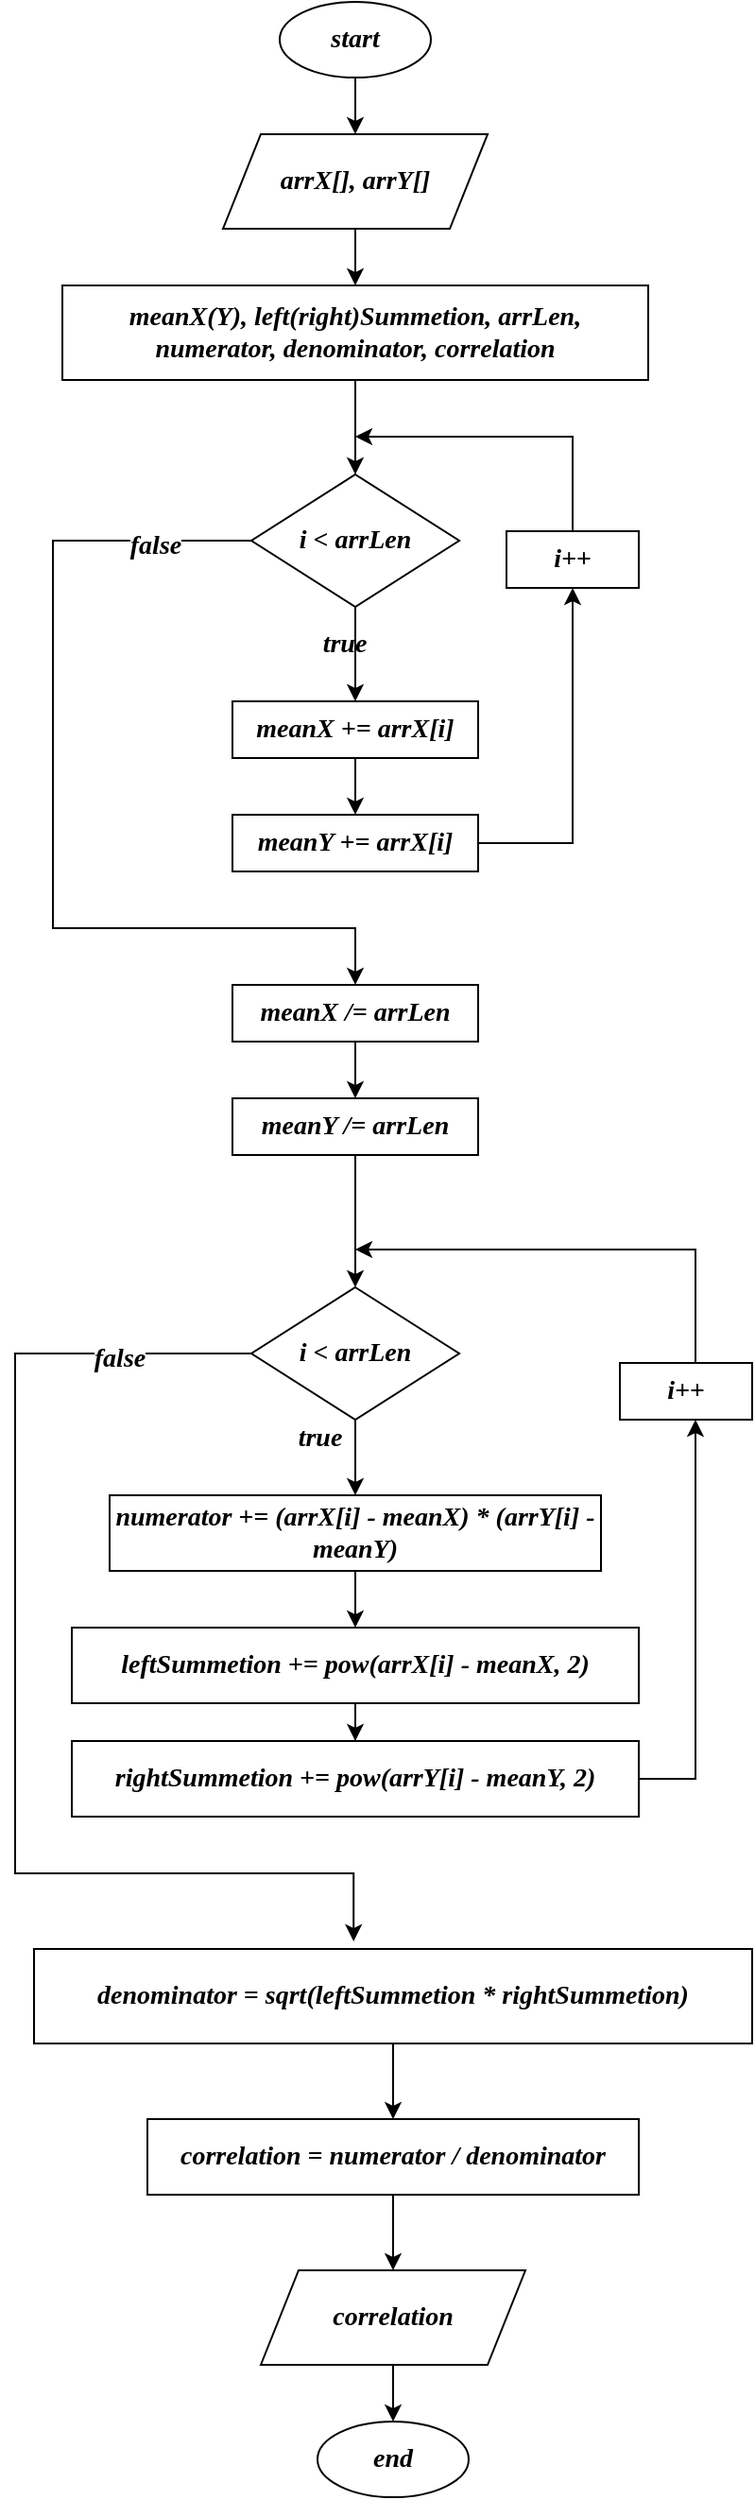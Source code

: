 <mxfile version="22.0.8" type="device">
  <diagram id="b4UuLjqhr-1FgKDTSx36" name="Page-1">
    <mxGraphModel dx="880" dy="529" grid="1" gridSize="10" guides="1" tooltips="1" connect="1" arrows="1" fold="1" page="0" pageScale="1" pageWidth="850" pageHeight="1100" math="0" shadow="0">
      <root>
        <mxCell id="0" />
        <mxCell id="1" parent="0" />
        <mxCell id="kCXG5rWQYnC--I2TirKU-3" value="" style="edgeStyle=orthogonalEdgeStyle;rounded=0;orthogonalLoop=1;jettySize=auto;html=1;" edge="1" parent="1" source="kCXG5rWQYnC--I2TirKU-1" target="kCXG5rWQYnC--I2TirKU-2">
          <mxGeometry relative="1" as="geometry" />
        </mxCell>
        <mxCell id="kCXG5rWQYnC--I2TirKU-1" value="start" style="ellipse;whiteSpace=wrap;html=1;fontFamily=Comic Sans MS;fontStyle=3;fontSize=14;" vertex="1" parent="1">
          <mxGeometry x="160" y="40" width="80" height="40" as="geometry" />
        </mxCell>
        <mxCell id="kCXG5rWQYnC--I2TirKU-5" value="" style="edgeStyle=orthogonalEdgeStyle;rounded=0;orthogonalLoop=1;jettySize=auto;html=1;" edge="1" parent="1" source="kCXG5rWQYnC--I2TirKU-2" target="kCXG5rWQYnC--I2TirKU-4">
          <mxGeometry relative="1" as="geometry" />
        </mxCell>
        <mxCell id="kCXG5rWQYnC--I2TirKU-2" value="arrX[], arrY[]" style="shape=parallelogram;perimeter=parallelogramPerimeter;whiteSpace=wrap;html=1;fixedSize=1;fontSize=14;fontFamily=Comic Sans MS;fontStyle=3;" vertex="1" parent="1">
          <mxGeometry x="130" y="110" width="140" height="50" as="geometry" />
        </mxCell>
        <mxCell id="kCXG5rWQYnC--I2TirKU-7" value="" style="edgeStyle=orthogonalEdgeStyle;rounded=0;orthogonalLoop=1;jettySize=auto;html=1;" edge="1" parent="1" source="kCXG5rWQYnC--I2TirKU-4" target="kCXG5rWQYnC--I2TirKU-6">
          <mxGeometry relative="1" as="geometry" />
        </mxCell>
        <mxCell id="kCXG5rWQYnC--I2TirKU-4" value="meanX(Y), left(right)Summetion, arrLen,&lt;br&gt;numerator, denominator, correlation" style="whiteSpace=wrap;html=1;fontSize=14;fontFamily=Comic Sans MS;fontStyle=3;" vertex="1" parent="1">
          <mxGeometry x="45" y="190" width="310" height="50" as="geometry" />
        </mxCell>
        <mxCell id="kCXG5rWQYnC--I2TirKU-8" style="edgeStyle=orthogonalEdgeStyle;rounded=0;orthogonalLoop=1;jettySize=auto;html=1;" edge="1" parent="1" source="kCXG5rWQYnC--I2TirKU-6">
          <mxGeometry relative="1" as="geometry">
            <mxPoint x="200" y="560" as="targetPoint" />
            <Array as="points">
              <mxPoint x="40" y="325" />
              <mxPoint x="40" y="530" />
            </Array>
          </mxGeometry>
        </mxCell>
        <mxCell id="kCXG5rWQYnC--I2TirKU-10" value="&lt;font face=&quot;Comic Sans MS&quot;&gt;&lt;span style=&quot;font-size: 14px;&quot;&gt;&lt;b&gt;&lt;i&gt;false&lt;/i&gt;&lt;/b&gt;&lt;/span&gt;&lt;/font&gt;" style="edgeLabel;html=1;align=center;verticalAlign=middle;resizable=0;points=[];" vertex="1" connectable="0" parent="kCXG5rWQYnC--I2TirKU-8">
          <mxGeometry x="-0.657" y="3" relative="1" as="geometry">
            <mxPoint x="35" as="offset" />
          </mxGeometry>
        </mxCell>
        <mxCell id="kCXG5rWQYnC--I2TirKU-14" value="&lt;font face=&quot;Comic Sans MS&quot;&gt;&lt;span style=&quot;font-size: 14px;&quot;&gt;&lt;b&gt;&lt;i&gt;true&lt;/i&gt;&lt;/b&gt;&lt;/span&gt;&lt;/font&gt;" style="edgeLabel;html=1;align=center;verticalAlign=middle;resizable=0;points=[];" vertex="1" connectable="0" parent="kCXG5rWQYnC--I2TirKU-8">
          <mxGeometry x="-0.657" y="3" relative="1" as="geometry">
            <mxPoint x="135" y="52" as="offset" />
          </mxGeometry>
        </mxCell>
        <mxCell id="kCXG5rWQYnC--I2TirKU-12" value="" style="edgeStyle=orthogonalEdgeStyle;rounded=0;orthogonalLoop=1;jettySize=auto;html=1;" edge="1" parent="1" source="kCXG5rWQYnC--I2TirKU-6" target="kCXG5rWQYnC--I2TirKU-11">
          <mxGeometry relative="1" as="geometry">
            <Array as="points">
              <mxPoint x="200" y="380" />
              <mxPoint x="200" y="380" />
            </Array>
          </mxGeometry>
        </mxCell>
        <mxCell id="kCXG5rWQYnC--I2TirKU-6" value="i &amp;lt; arrLen" style="rhombus;whiteSpace=wrap;html=1;fontSize=14;fontFamily=Comic Sans MS;fontStyle=3;" vertex="1" parent="1">
          <mxGeometry x="145" y="290" width="110" height="70" as="geometry" />
        </mxCell>
        <mxCell id="kCXG5rWQYnC--I2TirKU-18" value="" style="edgeStyle=orthogonalEdgeStyle;rounded=0;orthogonalLoop=1;jettySize=auto;html=1;" edge="1" parent="1" source="kCXG5rWQYnC--I2TirKU-11" target="kCXG5rWQYnC--I2TirKU-17">
          <mxGeometry relative="1" as="geometry" />
        </mxCell>
        <mxCell id="kCXG5rWQYnC--I2TirKU-11" value="meanX += arrX[i]" style="whiteSpace=wrap;html=1;fontSize=14;fontFamily=Comic Sans MS;fontStyle=3;" vertex="1" parent="1">
          <mxGeometry x="135" y="410" width="130" height="30" as="geometry" />
        </mxCell>
        <mxCell id="kCXG5rWQYnC--I2TirKU-19" style="edgeStyle=orthogonalEdgeStyle;rounded=0;orthogonalLoop=1;jettySize=auto;html=1;" edge="1" parent="1" source="kCXG5rWQYnC--I2TirKU-17" target="kCXG5rWQYnC--I2TirKU-20">
          <mxGeometry relative="1" as="geometry">
            <mxPoint x="360" y="380" as="targetPoint" />
          </mxGeometry>
        </mxCell>
        <mxCell id="kCXG5rWQYnC--I2TirKU-17" value="meanY += arrX[i]" style="whiteSpace=wrap;html=1;fontSize=14;fontFamily=Comic Sans MS;fontStyle=3;" vertex="1" parent="1">
          <mxGeometry x="135" y="470" width="130" height="30" as="geometry" />
        </mxCell>
        <mxCell id="kCXG5rWQYnC--I2TirKU-21" style="edgeStyle=orthogonalEdgeStyle;rounded=0;orthogonalLoop=1;jettySize=auto;html=1;" edge="1" parent="1" source="kCXG5rWQYnC--I2TirKU-20">
          <mxGeometry relative="1" as="geometry">
            <mxPoint x="200" y="270" as="targetPoint" />
            <Array as="points">
              <mxPoint x="315" y="270" />
            </Array>
          </mxGeometry>
        </mxCell>
        <mxCell id="kCXG5rWQYnC--I2TirKU-20" value="i++" style="rounded=0;whiteSpace=wrap;html=1;fontStyle=3;fontFamily=Comic Sans MS;fontSize=14;" vertex="1" parent="1">
          <mxGeometry x="280" y="320" width="70" height="30" as="geometry" />
        </mxCell>
        <mxCell id="kCXG5rWQYnC--I2TirKU-26" value="" style="edgeStyle=orthogonalEdgeStyle;rounded=0;orthogonalLoop=1;jettySize=auto;html=1;" edge="1" parent="1" source="kCXG5rWQYnC--I2TirKU-23" target="kCXG5rWQYnC--I2TirKU-24">
          <mxGeometry relative="1" as="geometry" />
        </mxCell>
        <mxCell id="kCXG5rWQYnC--I2TirKU-23" value="meanX /= arrLen" style="whiteSpace=wrap;html=1;fontSize=14;fontFamily=Comic Sans MS;fontStyle=3;" vertex="1" parent="1">
          <mxGeometry x="135" y="560" width="130" height="30" as="geometry" />
        </mxCell>
        <mxCell id="kCXG5rWQYnC--I2TirKU-27" style="edgeStyle=orthogonalEdgeStyle;rounded=0;orthogonalLoop=1;jettySize=auto;html=1;" edge="1" parent="1" source="kCXG5rWQYnC--I2TirKU-24">
          <mxGeometry relative="1" as="geometry">
            <mxPoint x="200" y="720" as="targetPoint" />
          </mxGeometry>
        </mxCell>
        <mxCell id="kCXG5rWQYnC--I2TirKU-24" value="meanY /= arrLen" style="whiteSpace=wrap;html=1;fontSize=14;fontFamily=Comic Sans MS;fontStyle=3;" vertex="1" parent="1">
          <mxGeometry x="135" y="620" width="130" height="30" as="geometry" />
        </mxCell>
        <mxCell id="kCXG5rWQYnC--I2TirKU-38" style="edgeStyle=orthogonalEdgeStyle;rounded=0;orthogonalLoop=1;jettySize=auto;html=1;entryX=0.445;entryY=-0.08;entryDx=0;entryDy=0;entryPerimeter=0;" edge="1" source="kCXG5rWQYnC--I2TirKU-42" parent="1" target="kCXG5rWQYnC--I2TirKU-49">
          <mxGeometry relative="1" as="geometry">
            <mxPoint x="200" y="1060" as="targetPoint" />
            <Array as="points">
              <mxPoint x="20" y="755" />
              <mxPoint x="20" y="1030" />
              <mxPoint x="199" y="1030" />
            </Array>
          </mxGeometry>
        </mxCell>
        <mxCell id="kCXG5rWQYnC--I2TirKU-39" value="&lt;font face=&quot;Comic Sans MS&quot;&gt;&lt;span style=&quot;font-size: 14px;&quot;&gt;&lt;b&gt;&lt;i&gt;false&lt;/i&gt;&lt;/b&gt;&lt;/span&gt;&lt;/font&gt;" style="edgeLabel;html=1;align=center;verticalAlign=middle;resizable=0;points=[];" vertex="1" connectable="0" parent="kCXG5rWQYnC--I2TirKU-38">
          <mxGeometry x="-0.657" y="3" relative="1" as="geometry">
            <mxPoint x="35" as="offset" />
          </mxGeometry>
        </mxCell>
        <mxCell id="kCXG5rWQYnC--I2TirKU-40" value="&lt;font face=&quot;Comic Sans MS&quot;&gt;&lt;span style=&quot;font-size: 14px;&quot;&gt;&lt;b&gt;&lt;i&gt;true&lt;/i&gt;&lt;/b&gt;&lt;/span&gt;&lt;/font&gt;" style="edgeLabel;html=1;align=center;verticalAlign=middle;resizable=0;points=[];" vertex="1" connectable="0" parent="kCXG5rWQYnC--I2TirKU-38">
          <mxGeometry x="-0.657" y="3" relative="1" as="geometry">
            <mxPoint x="141" y="42" as="offset" />
          </mxGeometry>
        </mxCell>
        <mxCell id="kCXG5rWQYnC--I2TirKU-41" value="" style="edgeStyle=orthogonalEdgeStyle;rounded=0;orthogonalLoop=1;jettySize=auto;html=1;" edge="1" source="kCXG5rWQYnC--I2TirKU-42" target="kCXG5rWQYnC--I2TirKU-44" parent="1">
          <mxGeometry relative="1" as="geometry">
            <Array as="points">
              <mxPoint x="200" y="810" />
              <mxPoint x="200" y="810" />
            </Array>
          </mxGeometry>
        </mxCell>
        <mxCell id="kCXG5rWQYnC--I2TirKU-42" value="i &amp;lt; arrLen" style="rhombus;whiteSpace=wrap;html=1;fontSize=14;fontFamily=Comic Sans MS;fontStyle=3;" vertex="1" parent="1">
          <mxGeometry x="145" y="720" width="110" height="70" as="geometry" />
        </mxCell>
        <mxCell id="kCXG5rWQYnC--I2TirKU-43" value="" style="edgeStyle=orthogonalEdgeStyle;rounded=0;orthogonalLoop=1;jettySize=auto;html=1;" edge="1" source="kCXG5rWQYnC--I2TirKU-44" target="kCXG5rWQYnC--I2TirKU-46" parent="1">
          <mxGeometry relative="1" as="geometry" />
        </mxCell>
        <mxCell id="kCXG5rWQYnC--I2TirKU-44" value="numerator += (arrX[i] - meanX) * (arrY[i] - meanY)" style="whiteSpace=wrap;html=1;fontSize=14;fontFamily=Comic Sans MS;fontStyle=3;" vertex="1" parent="1">
          <mxGeometry x="70" y="830" width="260" height="40" as="geometry" />
        </mxCell>
        <mxCell id="kCXG5rWQYnC--I2TirKU-45" style="edgeStyle=orthogonalEdgeStyle;rounded=0;orthogonalLoop=1;jettySize=auto;html=1;" edge="1" source="kCXG5rWQYnC--I2TirKU-46" target="kCXG5rWQYnC--I2TirKU-48" parent="1">
          <mxGeometry relative="1" as="geometry">
            <mxPoint x="360" y="810" as="targetPoint" />
            <Array as="points">
              <mxPoint x="200" y="980" />
              <mxPoint x="380" y="980" />
            </Array>
          </mxGeometry>
        </mxCell>
        <mxCell id="kCXG5rWQYnC--I2TirKU-51" value="" style="edgeStyle=orthogonalEdgeStyle;rounded=0;orthogonalLoop=1;jettySize=auto;html=1;" edge="1" parent="1" source="kCXG5rWQYnC--I2TirKU-46" target="kCXG5rWQYnC--I2TirKU-50">
          <mxGeometry relative="1" as="geometry" />
        </mxCell>
        <mxCell id="kCXG5rWQYnC--I2TirKU-46" value="leftSummetion += pow(arrX[i] - meanX, 2)" style="whiteSpace=wrap;html=1;fontSize=14;fontFamily=Comic Sans MS;fontStyle=3;" vertex="1" parent="1">
          <mxGeometry x="50" y="900" width="300" height="40" as="geometry" />
        </mxCell>
        <mxCell id="kCXG5rWQYnC--I2TirKU-47" style="edgeStyle=orthogonalEdgeStyle;rounded=0;orthogonalLoop=1;jettySize=auto;html=1;" edge="1" source="kCXG5rWQYnC--I2TirKU-48" parent="1">
          <mxGeometry relative="1" as="geometry">
            <mxPoint x="200" y="700" as="targetPoint" />
            <Array as="points">
              <mxPoint x="380" y="700" />
            </Array>
          </mxGeometry>
        </mxCell>
        <mxCell id="kCXG5rWQYnC--I2TirKU-48" value="i++" style="rounded=0;whiteSpace=wrap;html=1;fontStyle=3;fontFamily=Comic Sans MS;fontSize=14;" vertex="1" parent="1">
          <mxGeometry x="340" y="760" width="70" height="30" as="geometry" />
        </mxCell>
        <mxCell id="kCXG5rWQYnC--I2TirKU-54" value="" style="edgeStyle=orthogonalEdgeStyle;rounded=0;orthogonalLoop=1;jettySize=auto;html=1;" edge="1" parent="1" source="kCXG5rWQYnC--I2TirKU-49" target="kCXG5rWQYnC--I2TirKU-53">
          <mxGeometry relative="1" as="geometry" />
        </mxCell>
        <mxCell id="kCXG5rWQYnC--I2TirKU-49" value="denominator = sqrt(leftSummetion * rightSummetion)" style="whiteSpace=wrap;html=1;fontSize=14;fontFamily=Comic Sans MS;fontStyle=3;" vertex="1" parent="1">
          <mxGeometry x="30" y="1070" width="380" height="50" as="geometry" />
        </mxCell>
        <mxCell id="kCXG5rWQYnC--I2TirKU-50" value="rightSummetion += pow(arrY[i] - meanY, 2)" style="whiteSpace=wrap;html=1;fontSize=14;fontFamily=Comic Sans MS;fontStyle=3;" vertex="1" parent="1">
          <mxGeometry x="50" y="960" width="300" height="40" as="geometry" />
        </mxCell>
        <mxCell id="kCXG5rWQYnC--I2TirKU-56" value="" style="edgeStyle=orthogonalEdgeStyle;rounded=0;orthogonalLoop=1;jettySize=auto;html=1;" edge="1" parent="1" source="kCXG5rWQYnC--I2TirKU-53" target="kCXG5rWQYnC--I2TirKU-55">
          <mxGeometry relative="1" as="geometry" />
        </mxCell>
        <mxCell id="kCXG5rWQYnC--I2TirKU-53" value="correlation = numerator / denominator" style="whiteSpace=wrap;html=1;fontSize=14;fontFamily=Comic Sans MS;fontStyle=3;" vertex="1" parent="1">
          <mxGeometry x="90" y="1160" width="260" height="40" as="geometry" />
        </mxCell>
        <mxCell id="kCXG5rWQYnC--I2TirKU-58" value="" style="edgeStyle=orthogonalEdgeStyle;rounded=0;orthogonalLoop=1;jettySize=auto;html=1;" edge="1" parent="1" source="kCXG5rWQYnC--I2TirKU-55" target="kCXG5rWQYnC--I2TirKU-57">
          <mxGeometry relative="1" as="geometry" />
        </mxCell>
        <mxCell id="kCXG5rWQYnC--I2TirKU-55" value="correlation" style="shape=parallelogram;perimeter=parallelogramPerimeter;whiteSpace=wrap;html=1;fixedSize=1;fontSize=14;fontFamily=Comic Sans MS;fontStyle=3;" vertex="1" parent="1">
          <mxGeometry x="150" y="1240" width="140" height="50" as="geometry" />
        </mxCell>
        <mxCell id="kCXG5rWQYnC--I2TirKU-57" value="end" style="ellipse;whiteSpace=wrap;html=1;fontFamily=Comic Sans MS;fontStyle=3;fontSize=14;" vertex="1" parent="1">
          <mxGeometry x="180" y="1320" width="80" height="40" as="geometry" />
        </mxCell>
      </root>
    </mxGraphModel>
  </diagram>
</mxfile>
